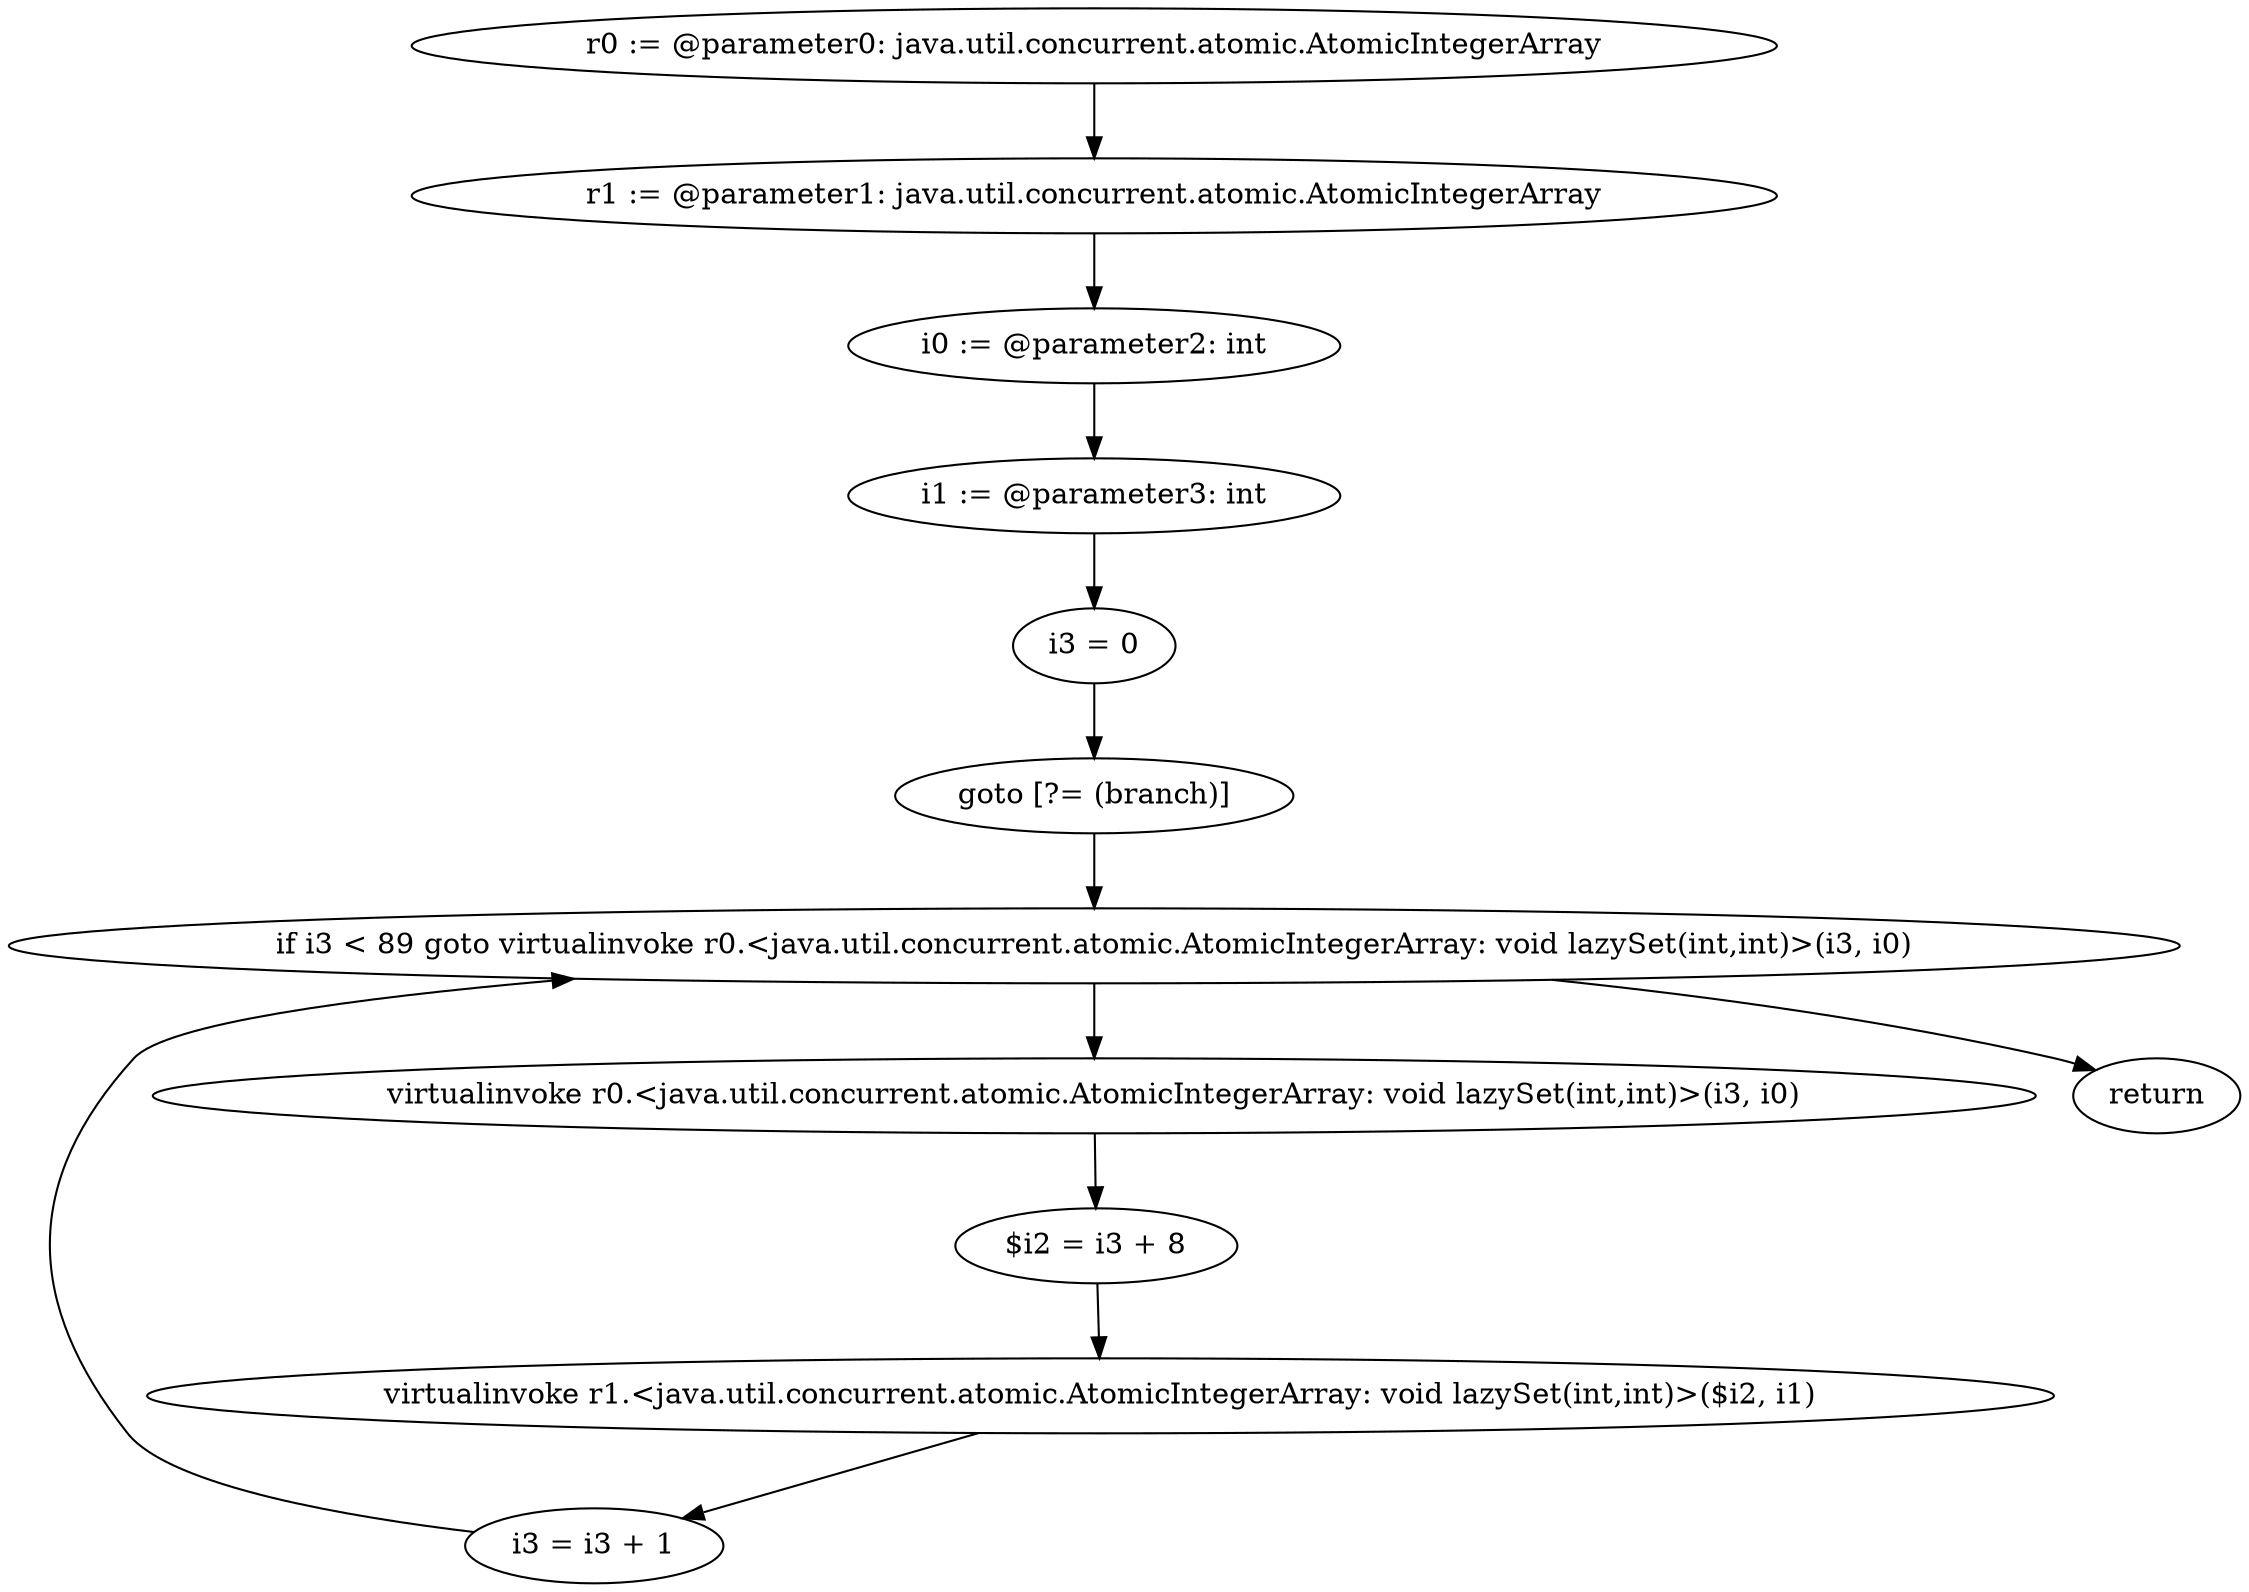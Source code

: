 digraph "unitGraph" {
    "r0 := @parameter0: java.util.concurrent.atomic.AtomicIntegerArray"
    "r1 := @parameter1: java.util.concurrent.atomic.AtomicIntegerArray"
    "i0 := @parameter2: int"
    "i1 := @parameter3: int"
    "i3 = 0"
    "goto [?= (branch)]"
    "virtualinvoke r0.<java.util.concurrent.atomic.AtomicIntegerArray: void lazySet(int,int)>(i3, i0)"
    "$i2 = i3 + 8"
    "virtualinvoke r1.<java.util.concurrent.atomic.AtomicIntegerArray: void lazySet(int,int)>($i2, i1)"
    "i3 = i3 + 1"
    "if i3 < 89 goto virtualinvoke r0.<java.util.concurrent.atomic.AtomicIntegerArray: void lazySet(int,int)>(i3, i0)"
    "return"
    "r0 := @parameter0: java.util.concurrent.atomic.AtomicIntegerArray"->"r1 := @parameter1: java.util.concurrent.atomic.AtomicIntegerArray";
    "r1 := @parameter1: java.util.concurrent.atomic.AtomicIntegerArray"->"i0 := @parameter2: int";
    "i0 := @parameter2: int"->"i1 := @parameter3: int";
    "i1 := @parameter3: int"->"i3 = 0";
    "i3 = 0"->"goto [?= (branch)]";
    "goto [?= (branch)]"->"if i3 < 89 goto virtualinvoke r0.<java.util.concurrent.atomic.AtomicIntegerArray: void lazySet(int,int)>(i3, i0)";
    "virtualinvoke r0.<java.util.concurrent.atomic.AtomicIntegerArray: void lazySet(int,int)>(i3, i0)"->"$i2 = i3 + 8";
    "$i2 = i3 + 8"->"virtualinvoke r1.<java.util.concurrent.atomic.AtomicIntegerArray: void lazySet(int,int)>($i2, i1)";
    "virtualinvoke r1.<java.util.concurrent.atomic.AtomicIntegerArray: void lazySet(int,int)>($i2, i1)"->"i3 = i3 + 1";
    "i3 = i3 + 1"->"if i3 < 89 goto virtualinvoke r0.<java.util.concurrent.atomic.AtomicIntegerArray: void lazySet(int,int)>(i3, i0)";
    "if i3 < 89 goto virtualinvoke r0.<java.util.concurrent.atomic.AtomicIntegerArray: void lazySet(int,int)>(i3, i0)"->"return";
    "if i3 < 89 goto virtualinvoke r0.<java.util.concurrent.atomic.AtomicIntegerArray: void lazySet(int,int)>(i3, i0)"->"virtualinvoke r0.<java.util.concurrent.atomic.AtomicIntegerArray: void lazySet(int,int)>(i3, i0)";
}

